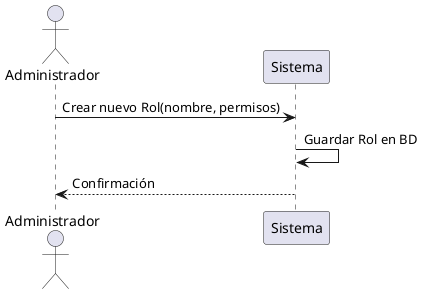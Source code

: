 @startuml
actor Administrador
participant "Sistema" as S

Administrador -> S: Crear nuevo Rol(nombre, permisos)
S -> S: Guardar Rol en BD
S --> Administrador: Confirmación
@enduml
